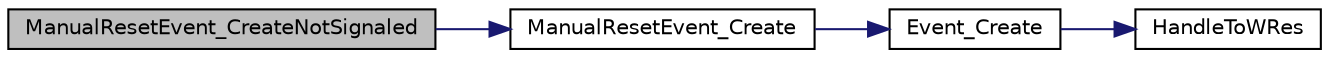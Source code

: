 digraph G
{
  edge [fontname="Helvetica",fontsize="10",labelfontname="Helvetica",labelfontsize="10"];
  node [fontname="Helvetica",fontsize="10",shape=record];
  rankdir="LR";
  Node1 [label="ManualResetEvent_CreateNotSignaled",height=0.2,width=0.4,color="black", fillcolor="grey75", style="filled" fontcolor="black"];
  Node1 -> Node2 [color="midnightblue",fontsize="10",style="solid",fontname="Helvetica"];
  Node2 [label="ManualResetEvent_Create",height=0.2,width=0.4,color="black", fillcolor="white", style="filled",URL="$_threads_8c.html#a674ddf2bcc8c81d557d9d7c6062d9d6d"];
  Node2 -> Node3 [color="midnightblue",fontsize="10",style="solid",fontname="Helvetica"];
  Node3 [label="Event_Create",height=0.2,width=0.4,color="black", fillcolor="white", style="filled",URL="$_threads_8c.html#a5f6fb57a558b848442b2ae0a91edd7cc"];
  Node3 -> Node4 [color="midnightblue",fontsize="10",style="solid",fontname="Helvetica"];
  Node4 [label="HandleToWRes",height=0.2,width=0.4,color="black", fillcolor="white", style="filled",URL="$_threads_8c.html#af3ca267ee246c91b7e564b078a559975"];
}
